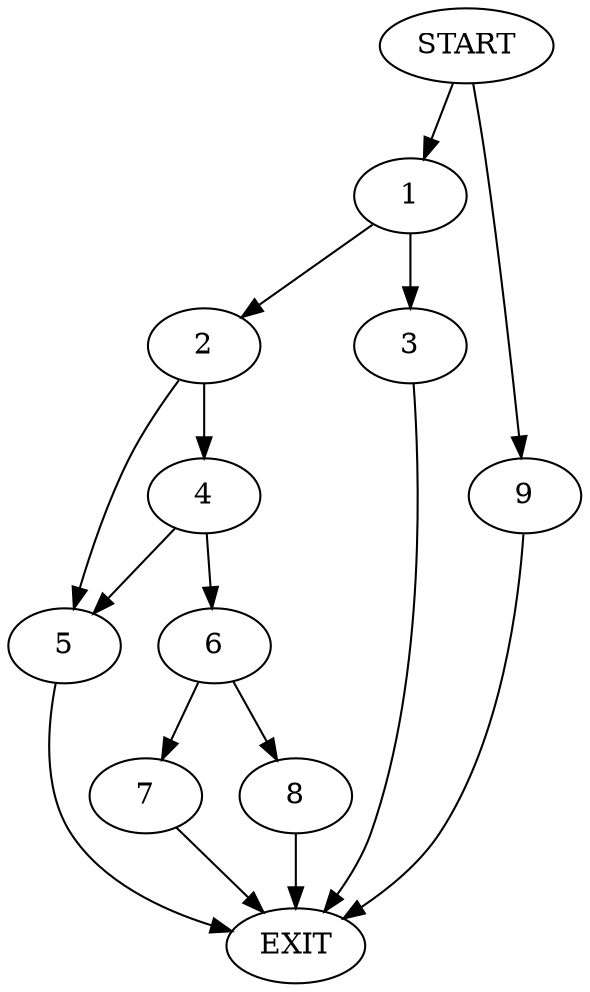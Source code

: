 digraph {
0 [label="START"]
10 [label="EXIT"]
0 -> 1
1 -> 2
1 -> 3
3 -> 10
2 -> 4
2 -> 5
5 -> 10
4 -> 5
4 -> 6
6 -> 7
6 -> 8
8 -> 10
7 -> 10
0 -> 9
9 -> 10
}

